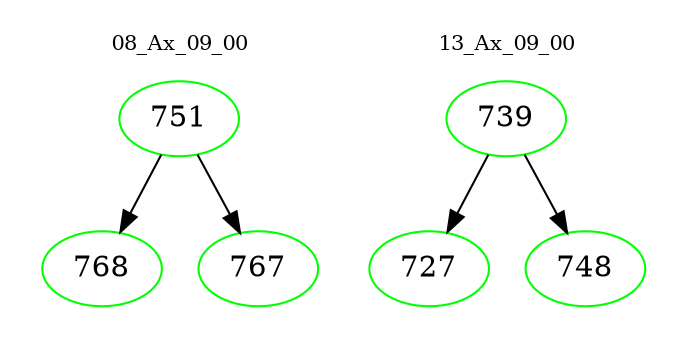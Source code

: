 digraph{
subgraph cluster_0 {
color = white
label = "08_Ax_09_00";
fontsize=10;
T0_751 [label="751", color="green"]
T0_751 -> T0_768 [color="black"]
T0_768 [label="768", color="green"]
T0_751 -> T0_767 [color="black"]
T0_767 [label="767", color="green"]
}
subgraph cluster_1 {
color = white
label = "13_Ax_09_00";
fontsize=10;
T1_739 [label="739", color="green"]
T1_739 -> T1_727 [color="black"]
T1_727 [label="727", color="green"]
T1_739 -> T1_748 [color="black"]
T1_748 [label="748", color="green"]
}
}

